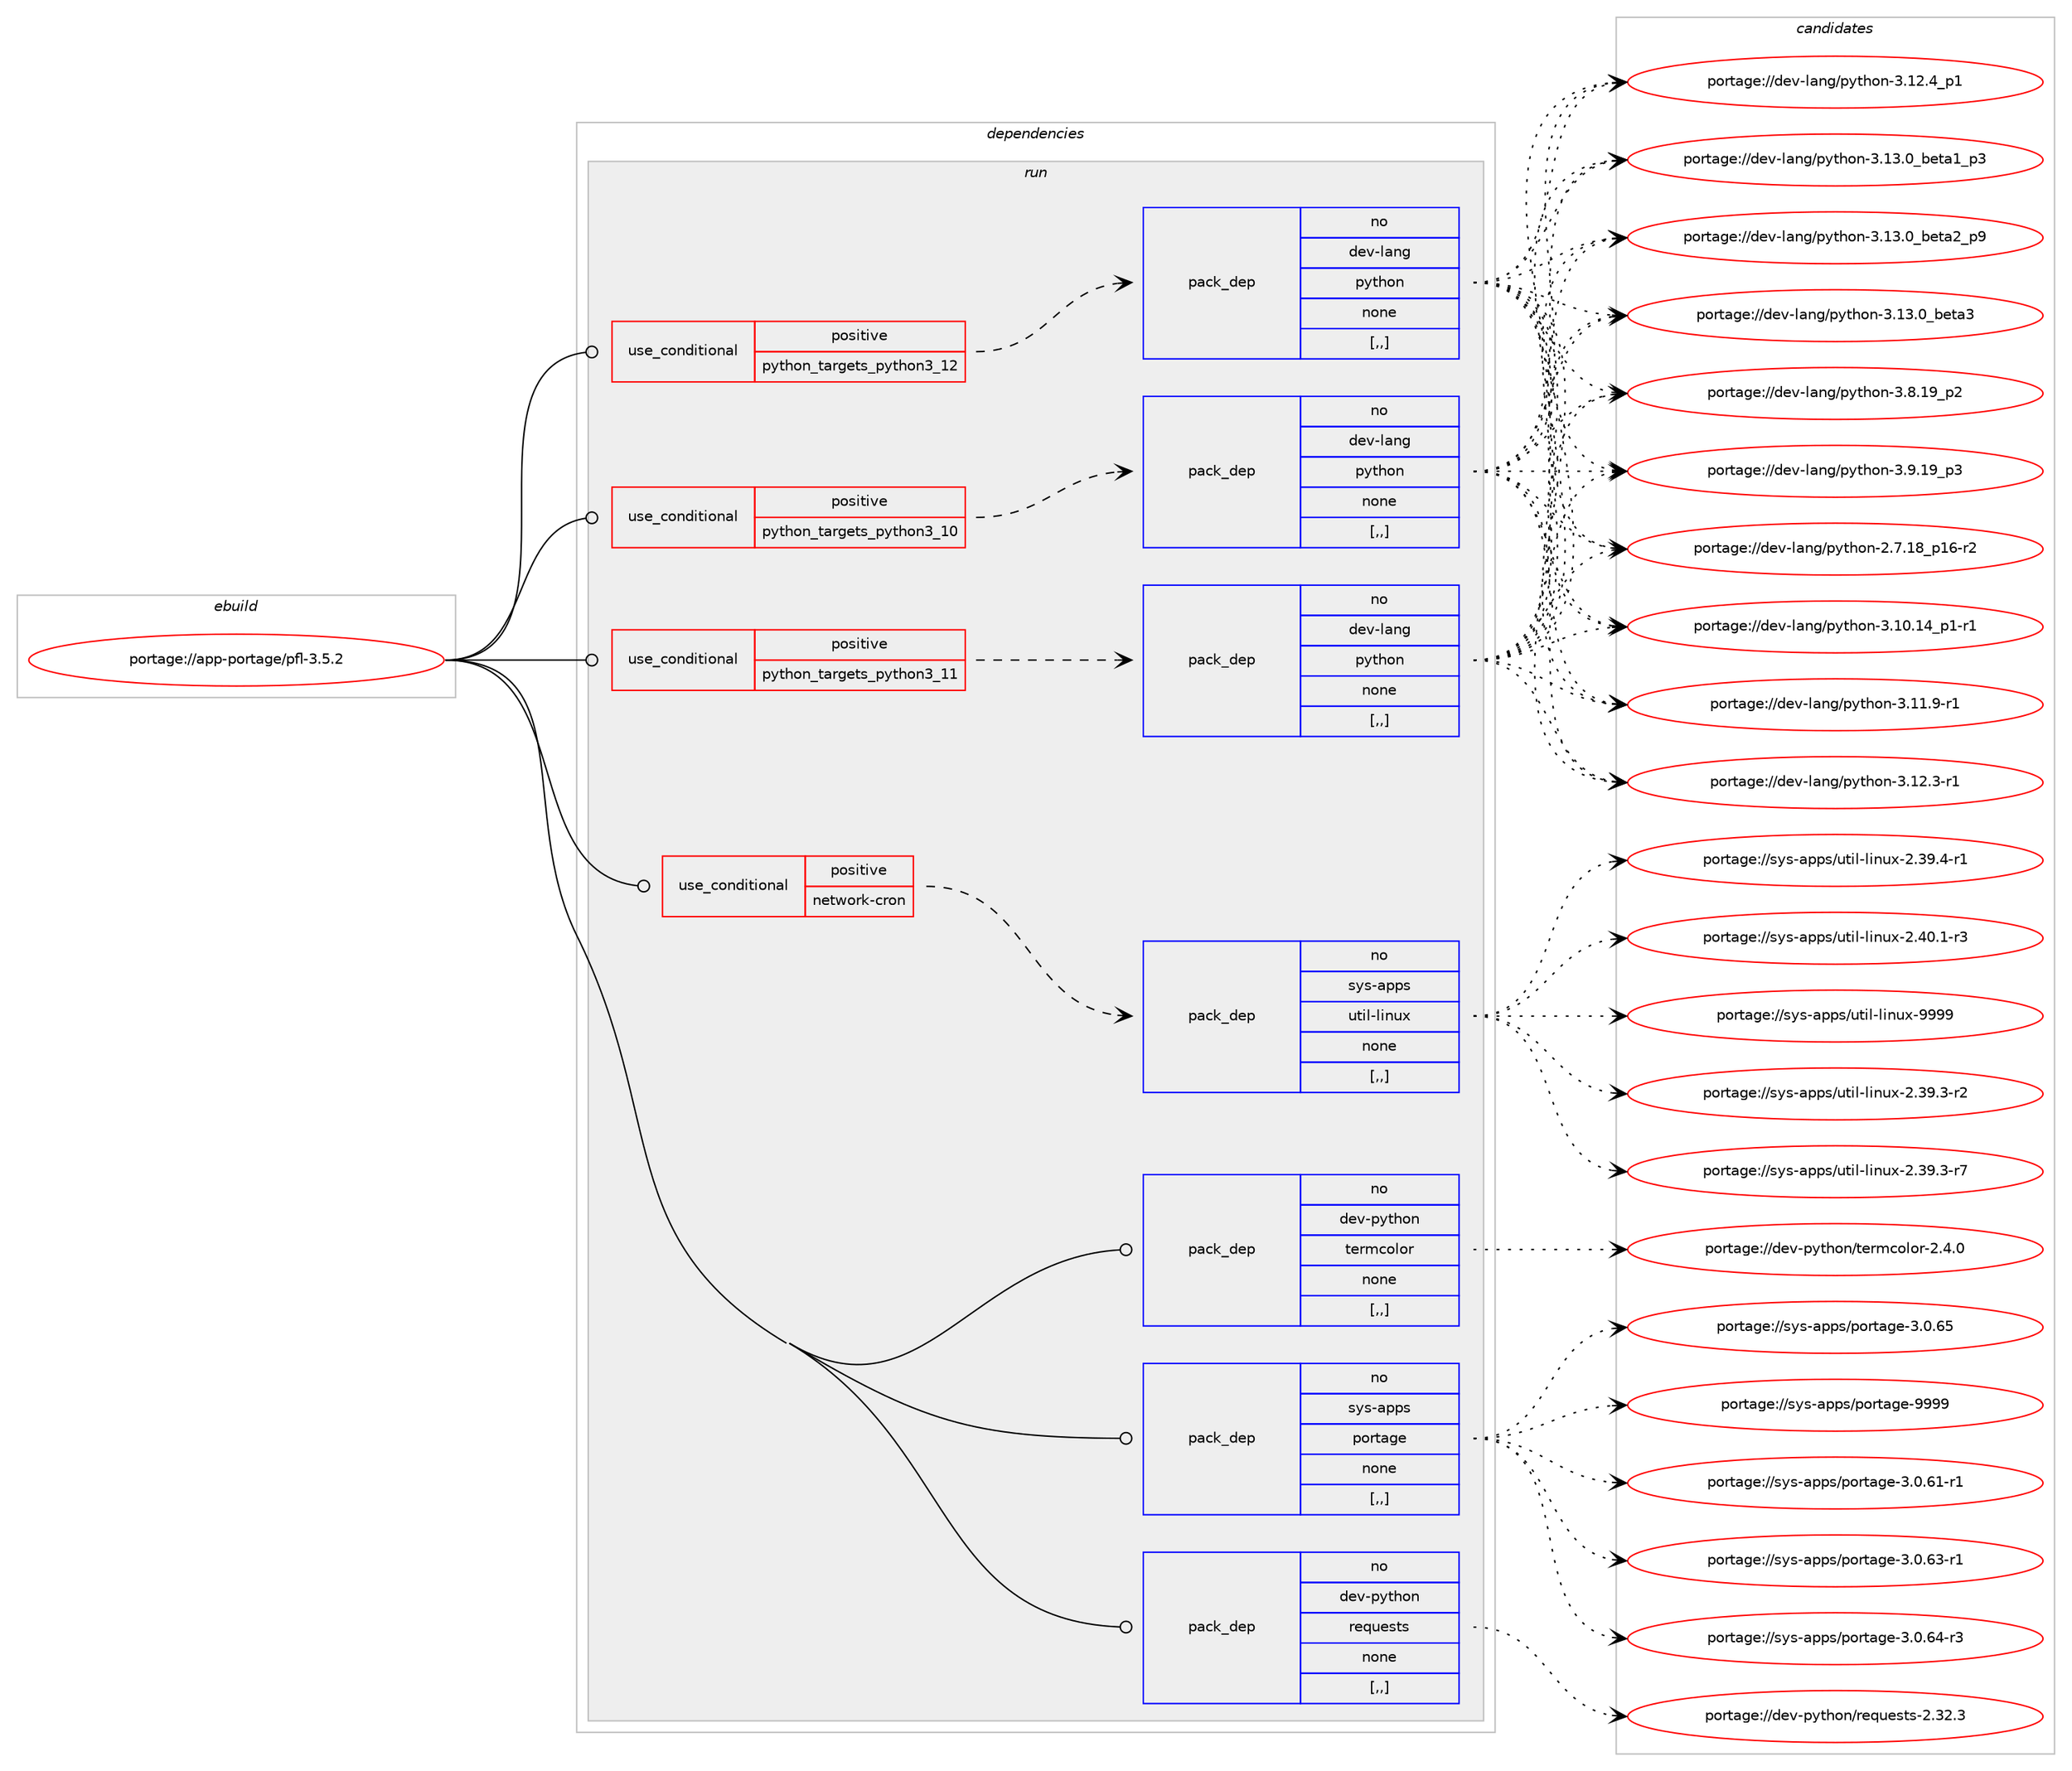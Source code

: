 digraph prolog {

# *************
# Graph options
# *************

newrank=true;
concentrate=true;
compound=true;
graph [rankdir=LR,fontname=Helvetica,fontsize=10,ranksep=1.5];#, ranksep=2.5, nodesep=0.2];
edge  [arrowhead=vee];
node  [fontname=Helvetica,fontsize=10];

# **********
# The ebuild
# **********

subgraph cluster_leftcol {
color=gray;
rank=same;
label=<<i>ebuild</i>>;
id [label="portage://app-portage/pfl-3.5.2", color=red, width=4, href="../app-portage/pfl-3.5.2.svg"];
}

# ****************
# The dependencies
# ****************

subgraph cluster_midcol {
color=gray;
label=<<i>dependencies</i>>;
subgraph cluster_compile {
fillcolor="#eeeeee";
style=filled;
label=<<i>compile</i>>;
}
subgraph cluster_compileandrun {
fillcolor="#eeeeee";
style=filled;
label=<<i>compile and run</i>>;
}
subgraph cluster_run {
fillcolor="#eeeeee";
style=filled;
label=<<i>run</i>>;
subgraph cond13763 {
dependency49772 [label=<<TABLE BORDER="0" CELLBORDER="1" CELLSPACING="0" CELLPADDING="4"><TR><TD ROWSPAN="3" CELLPADDING="10">use_conditional</TD></TR><TR><TD>positive</TD></TR><TR><TD>network-cron</TD></TR></TABLE>>, shape=none, color=red];
subgraph pack35563 {
dependency49773 [label=<<TABLE BORDER="0" CELLBORDER="1" CELLSPACING="0" CELLPADDING="4" WIDTH="220"><TR><TD ROWSPAN="6" CELLPADDING="30">pack_dep</TD></TR><TR><TD WIDTH="110">no</TD></TR><TR><TD>sys-apps</TD></TR><TR><TD>util-linux</TD></TR><TR><TD>none</TD></TR><TR><TD>[,,]</TD></TR></TABLE>>, shape=none, color=blue];
}
dependency49772:e -> dependency49773:w [weight=20,style="dashed",arrowhead="vee"];
}
id:e -> dependency49772:w [weight=20,style="solid",arrowhead="odot"];
subgraph cond13764 {
dependency49774 [label=<<TABLE BORDER="0" CELLBORDER="1" CELLSPACING="0" CELLPADDING="4"><TR><TD ROWSPAN="3" CELLPADDING="10">use_conditional</TD></TR><TR><TD>positive</TD></TR><TR><TD>python_targets_python3_10</TD></TR></TABLE>>, shape=none, color=red];
subgraph pack35564 {
dependency49775 [label=<<TABLE BORDER="0" CELLBORDER="1" CELLSPACING="0" CELLPADDING="4" WIDTH="220"><TR><TD ROWSPAN="6" CELLPADDING="30">pack_dep</TD></TR><TR><TD WIDTH="110">no</TD></TR><TR><TD>dev-lang</TD></TR><TR><TD>python</TD></TR><TR><TD>none</TD></TR><TR><TD>[,,]</TD></TR></TABLE>>, shape=none, color=blue];
}
dependency49774:e -> dependency49775:w [weight=20,style="dashed",arrowhead="vee"];
}
id:e -> dependency49774:w [weight=20,style="solid",arrowhead="odot"];
subgraph cond13765 {
dependency49776 [label=<<TABLE BORDER="0" CELLBORDER="1" CELLSPACING="0" CELLPADDING="4"><TR><TD ROWSPAN="3" CELLPADDING="10">use_conditional</TD></TR><TR><TD>positive</TD></TR><TR><TD>python_targets_python3_11</TD></TR></TABLE>>, shape=none, color=red];
subgraph pack35565 {
dependency49777 [label=<<TABLE BORDER="0" CELLBORDER="1" CELLSPACING="0" CELLPADDING="4" WIDTH="220"><TR><TD ROWSPAN="6" CELLPADDING="30">pack_dep</TD></TR><TR><TD WIDTH="110">no</TD></TR><TR><TD>dev-lang</TD></TR><TR><TD>python</TD></TR><TR><TD>none</TD></TR><TR><TD>[,,]</TD></TR></TABLE>>, shape=none, color=blue];
}
dependency49776:e -> dependency49777:w [weight=20,style="dashed",arrowhead="vee"];
}
id:e -> dependency49776:w [weight=20,style="solid",arrowhead="odot"];
subgraph cond13766 {
dependency49778 [label=<<TABLE BORDER="0" CELLBORDER="1" CELLSPACING="0" CELLPADDING="4"><TR><TD ROWSPAN="3" CELLPADDING="10">use_conditional</TD></TR><TR><TD>positive</TD></TR><TR><TD>python_targets_python3_12</TD></TR></TABLE>>, shape=none, color=red];
subgraph pack35566 {
dependency49779 [label=<<TABLE BORDER="0" CELLBORDER="1" CELLSPACING="0" CELLPADDING="4" WIDTH="220"><TR><TD ROWSPAN="6" CELLPADDING="30">pack_dep</TD></TR><TR><TD WIDTH="110">no</TD></TR><TR><TD>dev-lang</TD></TR><TR><TD>python</TD></TR><TR><TD>none</TD></TR><TR><TD>[,,]</TD></TR></TABLE>>, shape=none, color=blue];
}
dependency49778:e -> dependency49779:w [weight=20,style="dashed",arrowhead="vee"];
}
id:e -> dependency49778:w [weight=20,style="solid",arrowhead="odot"];
subgraph pack35567 {
dependency49780 [label=<<TABLE BORDER="0" CELLBORDER="1" CELLSPACING="0" CELLPADDING="4" WIDTH="220"><TR><TD ROWSPAN="6" CELLPADDING="30">pack_dep</TD></TR><TR><TD WIDTH="110">no</TD></TR><TR><TD>dev-python</TD></TR><TR><TD>requests</TD></TR><TR><TD>none</TD></TR><TR><TD>[,,]</TD></TR></TABLE>>, shape=none, color=blue];
}
id:e -> dependency49780:w [weight=20,style="solid",arrowhead="odot"];
subgraph pack35568 {
dependency49781 [label=<<TABLE BORDER="0" CELLBORDER="1" CELLSPACING="0" CELLPADDING="4" WIDTH="220"><TR><TD ROWSPAN="6" CELLPADDING="30">pack_dep</TD></TR><TR><TD WIDTH="110">no</TD></TR><TR><TD>dev-python</TD></TR><TR><TD>termcolor</TD></TR><TR><TD>none</TD></TR><TR><TD>[,,]</TD></TR></TABLE>>, shape=none, color=blue];
}
id:e -> dependency49781:w [weight=20,style="solid",arrowhead="odot"];
subgraph pack35569 {
dependency49782 [label=<<TABLE BORDER="0" CELLBORDER="1" CELLSPACING="0" CELLPADDING="4" WIDTH="220"><TR><TD ROWSPAN="6" CELLPADDING="30">pack_dep</TD></TR><TR><TD WIDTH="110">no</TD></TR><TR><TD>sys-apps</TD></TR><TR><TD>portage</TD></TR><TR><TD>none</TD></TR><TR><TD>[,,]</TD></TR></TABLE>>, shape=none, color=blue];
}
id:e -> dependency49782:w [weight=20,style="solid",arrowhead="odot"];
}
}

# **************
# The candidates
# **************

subgraph cluster_choices {
rank=same;
color=gray;
label=<<i>candidates</i>>;

subgraph choice35563 {
color=black;
nodesep=1;
choice11512111545971121121154711711610510845108105110117120455046515746514511450 [label="portage://sys-apps/util-linux-2.39.3-r2", color=red, width=4,href="../sys-apps/util-linux-2.39.3-r2.svg"];
choice11512111545971121121154711711610510845108105110117120455046515746514511455 [label="portage://sys-apps/util-linux-2.39.3-r7", color=red, width=4,href="../sys-apps/util-linux-2.39.3-r7.svg"];
choice11512111545971121121154711711610510845108105110117120455046515746524511449 [label="portage://sys-apps/util-linux-2.39.4-r1", color=red, width=4,href="../sys-apps/util-linux-2.39.4-r1.svg"];
choice11512111545971121121154711711610510845108105110117120455046524846494511451 [label="portage://sys-apps/util-linux-2.40.1-r3", color=red, width=4,href="../sys-apps/util-linux-2.40.1-r3.svg"];
choice115121115459711211211547117116105108451081051101171204557575757 [label="portage://sys-apps/util-linux-9999", color=red, width=4,href="../sys-apps/util-linux-9999.svg"];
dependency49773:e -> choice11512111545971121121154711711610510845108105110117120455046515746514511450:w [style=dotted,weight="100"];
dependency49773:e -> choice11512111545971121121154711711610510845108105110117120455046515746514511455:w [style=dotted,weight="100"];
dependency49773:e -> choice11512111545971121121154711711610510845108105110117120455046515746524511449:w [style=dotted,weight="100"];
dependency49773:e -> choice11512111545971121121154711711610510845108105110117120455046524846494511451:w [style=dotted,weight="100"];
dependency49773:e -> choice115121115459711211211547117116105108451081051101171204557575757:w [style=dotted,weight="100"];
}
subgraph choice35564 {
color=black;
nodesep=1;
choice100101118451089711010347112121116104111110455046554649569511249544511450 [label="portage://dev-lang/python-2.7.18_p16-r2", color=red, width=4,href="../dev-lang/python-2.7.18_p16-r2.svg"];
choice100101118451089711010347112121116104111110455146494846495295112494511449 [label="portage://dev-lang/python-3.10.14_p1-r1", color=red, width=4,href="../dev-lang/python-3.10.14_p1-r1.svg"];
choice100101118451089711010347112121116104111110455146494946574511449 [label="portage://dev-lang/python-3.11.9-r1", color=red, width=4,href="../dev-lang/python-3.11.9-r1.svg"];
choice100101118451089711010347112121116104111110455146495046514511449 [label="portage://dev-lang/python-3.12.3-r1", color=red, width=4,href="../dev-lang/python-3.12.3-r1.svg"];
choice100101118451089711010347112121116104111110455146495046529511249 [label="portage://dev-lang/python-3.12.4_p1", color=red, width=4,href="../dev-lang/python-3.12.4_p1.svg"];
choice10010111845108971101034711212111610411111045514649514648959810111697499511251 [label="portage://dev-lang/python-3.13.0_beta1_p3", color=red, width=4,href="../dev-lang/python-3.13.0_beta1_p3.svg"];
choice10010111845108971101034711212111610411111045514649514648959810111697509511257 [label="portage://dev-lang/python-3.13.0_beta2_p9", color=red, width=4,href="../dev-lang/python-3.13.0_beta2_p9.svg"];
choice1001011184510897110103471121211161041111104551464951464895981011169751 [label="portage://dev-lang/python-3.13.0_beta3", color=red, width=4,href="../dev-lang/python-3.13.0_beta3.svg"];
choice100101118451089711010347112121116104111110455146564649579511250 [label="portage://dev-lang/python-3.8.19_p2", color=red, width=4,href="../dev-lang/python-3.8.19_p2.svg"];
choice100101118451089711010347112121116104111110455146574649579511251 [label="portage://dev-lang/python-3.9.19_p3", color=red, width=4,href="../dev-lang/python-3.9.19_p3.svg"];
dependency49775:e -> choice100101118451089711010347112121116104111110455046554649569511249544511450:w [style=dotted,weight="100"];
dependency49775:e -> choice100101118451089711010347112121116104111110455146494846495295112494511449:w [style=dotted,weight="100"];
dependency49775:e -> choice100101118451089711010347112121116104111110455146494946574511449:w [style=dotted,weight="100"];
dependency49775:e -> choice100101118451089711010347112121116104111110455146495046514511449:w [style=dotted,weight="100"];
dependency49775:e -> choice100101118451089711010347112121116104111110455146495046529511249:w [style=dotted,weight="100"];
dependency49775:e -> choice10010111845108971101034711212111610411111045514649514648959810111697499511251:w [style=dotted,weight="100"];
dependency49775:e -> choice10010111845108971101034711212111610411111045514649514648959810111697509511257:w [style=dotted,weight="100"];
dependency49775:e -> choice1001011184510897110103471121211161041111104551464951464895981011169751:w [style=dotted,weight="100"];
dependency49775:e -> choice100101118451089711010347112121116104111110455146564649579511250:w [style=dotted,weight="100"];
dependency49775:e -> choice100101118451089711010347112121116104111110455146574649579511251:w [style=dotted,weight="100"];
}
subgraph choice35565 {
color=black;
nodesep=1;
choice100101118451089711010347112121116104111110455046554649569511249544511450 [label="portage://dev-lang/python-2.7.18_p16-r2", color=red, width=4,href="../dev-lang/python-2.7.18_p16-r2.svg"];
choice100101118451089711010347112121116104111110455146494846495295112494511449 [label="portage://dev-lang/python-3.10.14_p1-r1", color=red, width=4,href="../dev-lang/python-3.10.14_p1-r1.svg"];
choice100101118451089711010347112121116104111110455146494946574511449 [label="portage://dev-lang/python-3.11.9-r1", color=red, width=4,href="../dev-lang/python-3.11.9-r1.svg"];
choice100101118451089711010347112121116104111110455146495046514511449 [label="portage://dev-lang/python-3.12.3-r1", color=red, width=4,href="../dev-lang/python-3.12.3-r1.svg"];
choice100101118451089711010347112121116104111110455146495046529511249 [label="portage://dev-lang/python-3.12.4_p1", color=red, width=4,href="../dev-lang/python-3.12.4_p1.svg"];
choice10010111845108971101034711212111610411111045514649514648959810111697499511251 [label="portage://dev-lang/python-3.13.0_beta1_p3", color=red, width=4,href="../dev-lang/python-3.13.0_beta1_p3.svg"];
choice10010111845108971101034711212111610411111045514649514648959810111697509511257 [label="portage://dev-lang/python-3.13.0_beta2_p9", color=red, width=4,href="../dev-lang/python-3.13.0_beta2_p9.svg"];
choice1001011184510897110103471121211161041111104551464951464895981011169751 [label="portage://dev-lang/python-3.13.0_beta3", color=red, width=4,href="../dev-lang/python-3.13.0_beta3.svg"];
choice100101118451089711010347112121116104111110455146564649579511250 [label="portage://dev-lang/python-3.8.19_p2", color=red, width=4,href="../dev-lang/python-3.8.19_p2.svg"];
choice100101118451089711010347112121116104111110455146574649579511251 [label="portage://dev-lang/python-3.9.19_p3", color=red, width=4,href="../dev-lang/python-3.9.19_p3.svg"];
dependency49777:e -> choice100101118451089711010347112121116104111110455046554649569511249544511450:w [style=dotted,weight="100"];
dependency49777:e -> choice100101118451089711010347112121116104111110455146494846495295112494511449:w [style=dotted,weight="100"];
dependency49777:e -> choice100101118451089711010347112121116104111110455146494946574511449:w [style=dotted,weight="100"];
dependency49777:e -> choice100101118451089711010347112121116104111110455146495046514511449:w [style=dotted,weight="100"];
dependency49777:e -> choice100101118451089711010347112121116104111110455146495046529511249:w [style=dotted,weight="100"];
dependency49777:e -> choice10010111845108971101034711212111610411111045514649514648959810111697499511251:w [style=dotted,weight="100"];
dependency49777:e -> choice10010111845108971101034711212111610411111045514649514648959810111697509511257:w [style=dotted,weight="100"];
dependency49777:e -> choice1001011184510897110103471121211161041111104551464951464895981011169751:w [style=dotted,weight="100"];
dependency49777:e -> choice100101118451089711010347112121116104111110455146564649579511250:w [style=dotted,weight="100"];
dependency49777:e -> choice100101118451089711010347112121116104111110455146574649579511251:w [style=dotted,weight="100"];
}
subgraph choice35566 {
color=black;
nodesep=1;
choice100101118451089711010347112121116104111110455046554649569511249544511450 [label="portage://dev-lang/python-2.7.18_p16-r2", color=red, width=4,href="../dev-lang/python-2.7.18_p16-r2.svg"];
choice100101118451089711010347112121116104111110455146494846495295112494511449 [label="portage://dev-lang/python-3.10.14_p1-r1", color=red, width=4,href="../dev-lang/python-3.10.14_p1-r1.svg"];
choice100101118451089711010347112121116104111110455146494946574511449 [label="portage://dev-lang/python-3.11.9-r1", color=red, width=4,href="../dev-lang/python-3.11.9-r1.svg"];
choice100101118451089711010347112121116104111110455146495046514511449 [label="portage://dev-lang/python-3.12.3-r1", color=red, width=4,href="../dev-lang/python-3.12.3-r1.svg"];
choice100101118451089711010347112121116104111110455146495046529511249 [label="portage://dev-lang/python-3.12.4_p1", color=red, width=4,href="../dev-lang/python-3.12.4_p1.svg"];
choice10010111845108971101034711212111610411111045514649514648959810111697499511251 [label="portage://dev-lang/python-3.13.0_beta1_p3", color=red, width=4,href="../dev-lang/python-3.13.0_beta1_p3.svg"];
choice10010111845108971101034711212111610411111045514649514648959810111697509511257 [label="portage://dev-lang/python-3.13.0_beta2_p9", color=red, width=4,href="../dev-lang/python-3.13.0_beta2_p9.svg"];
choice1001011184510897110103471121211161041111104551464951464895981011169751 [label="portage://dev-lang/python-3.13.0_beta3", color=red, width=4,href="../dev-lang/python-3.13.0_beta3.svg"];
choice100101118451089711010347112121116104111110455146564649579511250 [label="portage://dev-lang/python-3.8.19_p2", color=red, width=4,href="../dev-lang/python-3.8.19_p2.svg"];
choice100101118451089711010347112121116104111110455146574649579511251 [label="portage://dev-lang/python-3.9.19_p3", color=red, width=4,href="../dev-lang/python-3.9.19_p3.svg"];
dependency49779:e -> choice100101118451089711010347112121116104111110455046554649569511249544511450:w [style=dotted,weight="100"];
dependency49779:e -> choice100101118451089711010347112121116104111110455146494846495295112494511449:w [style=dotted,weight="100"];
dependency49779:e -> choice100101118451089711010347112121116104111110455146494946574511449:w [style=dotted,weight="100"];
dependency49779:e -> choice100101118451089711010347112121116104111110455146495046514511449:w [style=dotted,weight="100"];
dependency49779:e -> choice100101118451089711010347112121116104111110455146495046529511249:w [style=dotted,weight="100"];
dependency49779:e -> choice10010111845108971101034711212111610411111045514649514648959810111697499511251:w [style=dotted,weight="100"];
dependency49779:e -> choice10010111845108971101034711212111610411111045514649514648959810111697509511257:w [style=dotted,weight="100"];
dependency49779:e -> choice1001011184510897110103471121211161041111104551464951464895981011169751:w [style=dotted,weight="100"];
dependency49779:e -> choice100101118451089711010347112121116104111110455146564649579511250:w [style=dotted,weight="100"];
dependency49779:e -> choice100101118451089711010347112121116104111110455146574649579511251:w [style=dotted,weight="100"];
}
subgraph choice35567 {
color=black;
nodesep=1;
choice100101118451121211161041111104711410111311710111511611545504651504651 [label="portage://dev-python/requests-2.32.3", color=red, width=4,href="../dev-python/requests-2.32.3.svg"];
dependency49780:e -> choice100101118451121211161041111104711410111311710111511611545504651504651:w [style=dotted,weight="100"];
}
subgraph choice35568 {
color=black;
nodesep=1;
choice100101118451121211161041111104711610111410999111108111114455046524648 [label="portage://dev-python/termcolor-2.4.0", color=red, width=4,href="../dev-python/termcolor-2.4.0.svg"];
dependency49781:e -> choice100101118451121211161041111104711610111410999111108111114455046524648:w [style=dotted,weight="100"];
}
subgraph choice35569 {
color=black;
nodesep=1;
choice11512111545971121121154711211111411697103101455146484654494511449 [label="portage://sys-apps/portage-3.0.61-r1", color=red, width=4,href="../sys-apps/portage-3.0.61-r1.svg"];
choice11512111545971121121154711211111411697103101455146484654514511449 [label="portage://sys-apps/portage-3.0.63-r1", color=red, width=4,href="../sys-apps/portage-3.0.63-r1.svg"];
choice11512111545971121121154711211111411697103101455146484654524511451 [label="portage://sys-apps/portage-3.0.64-r3", color=red, width=4,href="../sys-apps/portage-3.0.64-r3.svg"];
choice1151211154597112112115471121111141169710310145514648465453 [label="portage://sys-apps/portage-3.0.65", color=red, width=4,href="../sys-apps/portage-3.0.65.svg"];
choice115121115459711211211547112111114116971031014557575757 [label="portage://sys-apps/portage-9999", color=red, width=4,href="../sys-apps/portage-9999.svg"];
dependency49782:e -> choice11512111545971121121154711211111411697103101455146484654494511449:w [style=dotted,weight="100"];
dependency49782:e -> choice11512111545971121121154711211111411697103101455146484654514511449:w [style=dotted,weight="100"];
dependency49782:e -> choice11512111545971121121154711211111411697103101455146484654524511451:w [style=dotted,weight="100"];
dependency49782:e -> choice1151211154597112112115471121111141169710310145514648465453:w [style=dotted,weight="100"];
dependency49782:e -> choice115121115459711211211547112111114116971031014557575757:w [style=dotted,weight="100"];
}
}

}
